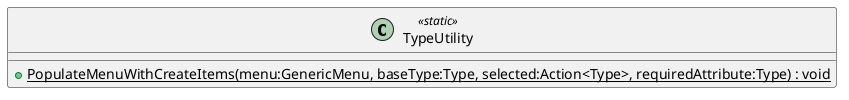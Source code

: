 @startuml
class TypeUtility <<static>> {
    + {static} PopulateMenuWithCreateItems(menu:GenericMenu, baseType:Type, selected:Action<Type>, requiredAttribute:Type) : void
}
@enduml
